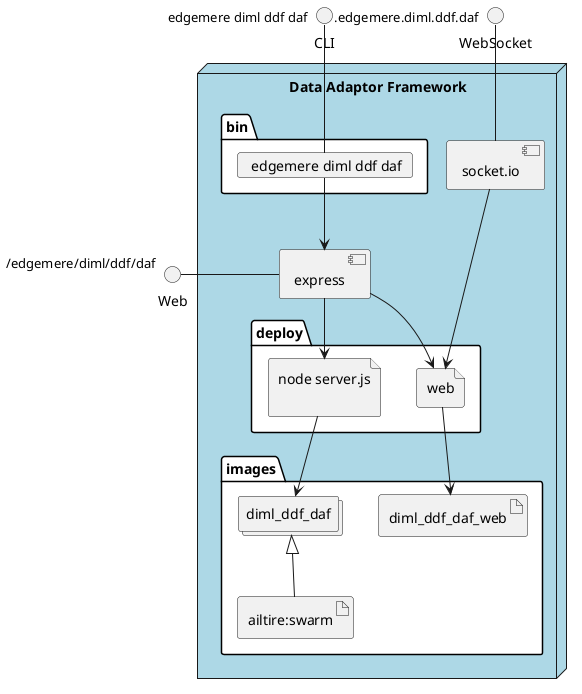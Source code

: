 @startuml
  interface CLI
  interface Web
  interface WebSocket
node "Data Adaptor Framework" #lightblue {
  component express as REST
  component socket.io as socket
  folder bin #ffffff {
    card " edgemere diml ddf daf" as binName
  }
  binName --> REST

  folder deploy #ffffff {
      file "node server.js\n" as diml_ddf_daf_container
      REST --> diml_ddf_daf_container


    file "web" as web_container
    REST --> web_container
    socket ---> web_container

  }
  folder images #ffffff {
    collections "diml_ddf_daf" as diml_ddf_dafimage
    artifact "ailtire:swarm" as ailtireswarm
    diml_ddf_dafimage <|-- ailtireswarm
    diml_ddf_daf_container --> diml_ddf_dafimage


      artifact "diml_ddf_daf_web" as diml_ddf_daf_web
      web_container --> diml_ddf_daf_web

  }
}
CLI " edgemere diml ddf daf" -- binName
Web "/edgemere/diml/ddf/daf" - REST
WebSocket ".edgemere.diml.ddf.daf" -- socket

@enduml
